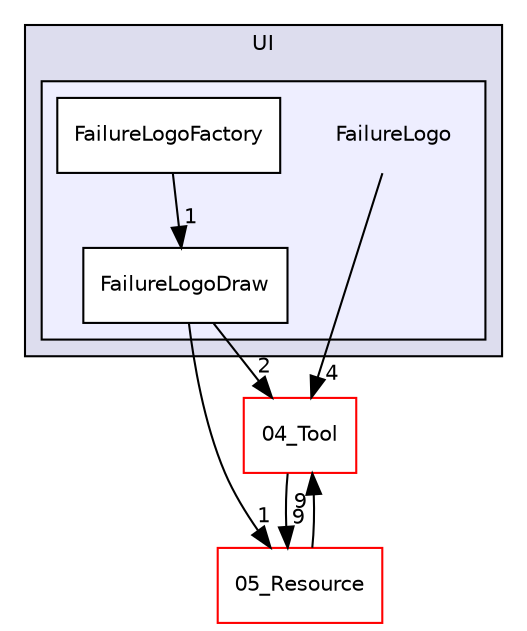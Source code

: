 digraph "C:/HAL/PG関係/03_作成プログラム/03_HAL授業/就職作品/Project/source/03_Object/2D/UI/FailureLogo" {
  compound=true
  node [ fontsize="10", fontname="Helvetica"];
  edge [ labelfontsize="10", labelfontname="Helvetica"];
  subgraph clusterdir_ff402b2aefec1efb71a201303f0e2667 {
    graph [ bgcolor="#ddddee", pencolor="black", label="UI" fontname="Helvetica", fontsize="10", URL="dir_ff402b2aefec1efb71a201303f0e2667.html"]
  subgraph clusterdir_88411ae733fd0d27b8a602848e808527 {
    graph [ bgcolor="#eeeeff", pencolor="black", label="" URL="dir_88411ae733fd0d27b8a602848e808527.html"];
    dir_88411ae733fd0d27b8a602848e808527 [shape=plaintext label="FailureLogo"];
    dir_02223daf35f039835567255e8e4246b9 [shape=box label="FailureLogoDraw" color="black" fillcolor="white" style="filled" URL="dir_02223daf35f039835567255e8e4246b9.html"];
    dir_fb2af91d973e0d59f4c252082c8e7eed [shape=box label="FailureLogoFactory" color="black" fillcolor="white" style="filled" URL="dir_fb2af91d973e0d59f4c252082c8e7eed.html"];
  }
  }
  dir_6e58c436369e4a795ef16d3c489c4702 [shape=box label="05_Resource" fillcolor="white" style="filled" color="red" URL="dir_6e58c436369e4a795ef16d3c489c4702.html"];
  dir_48bb4aacea20c6a8378e1408d864b090 [shape=box label="04_Tool" fillcolor="white" style="filled" color="red" URL="dir_48bb4aacea20c6a8378e1408d864b090.html"];
  dir_6e58c436369e4a795ef16d3c489c4702->dir_48bb4aacea20c6a8378e1408d864b090 [headlabel="9", labeldistance=1.5 headhref="dir_000158_000080.html"];
  dir_02223daf35f039835567255e8e4246b9->dir_6e58c436369e4a795ef16d3c489c4702 [headlabel="1", labeldistance=1.5 headhref="dir_000034_000158.html"];
  dir_02223daf35f039835567255e8e4246b9->dir_48bb4aacea20c6a8378e1408d864b090 [headlabel="2", labeldistance=1.5 headhref="dir_000034_000080.html"];
  dir_fb2af91d973e0d59f4c252082c8e7eed->dir_02223daf35f039835567255e8e4246b9 [headlabel="1", labeldistance=1.5 headhref="dir_000035_000034.html"];
  dir_88411ae733fd0d27b8a602848e808527->dir_48bb4aacea20c6a8378e1408d864b090 [headlabel="4", labeldistance=1.5 headhref="dir_000033_000080.html"];
  dir_48bb4aacea20c6a8378e1408d864b090->dir_6e58c436369e4a795ef16d3c489c4702 [headlabel="9", labeldistance=1.5 headhref="dir_000080_000158.html"];
}
